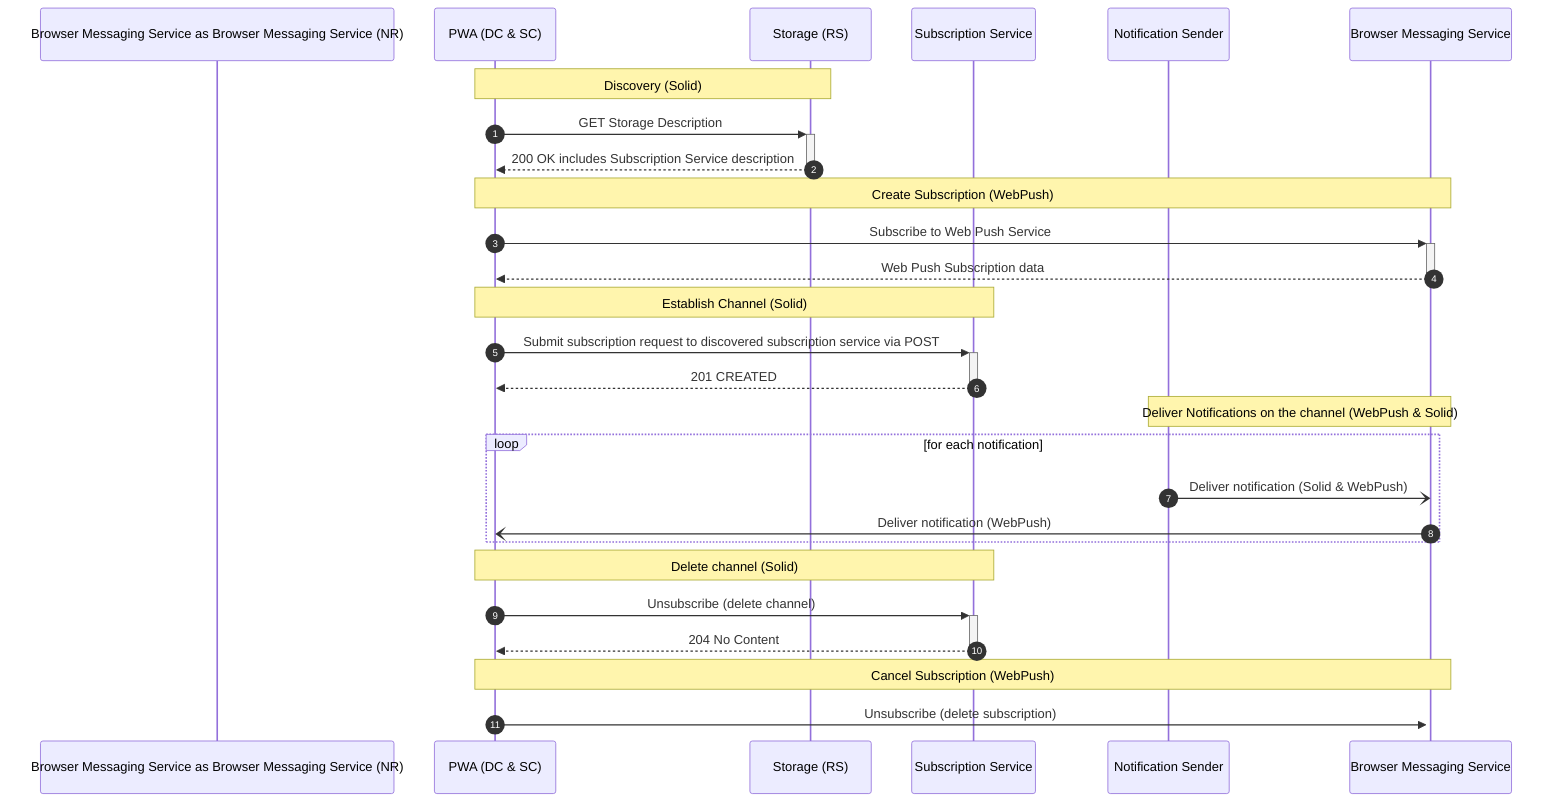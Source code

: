 sequenceDiagram
  autonumber
  participant Browser Messaging Service as Browser Messaging Service (NR)
  participant PWA as PWA (DC & SC)
  participant Storage as Storage (RS)
  participant Subscription Service
  participant Notification Sender

  Note over PWA, Storage: Discovery (Solid)
  PWA ->>+ Storage: GET Storage Description
  Storage -->>- PWA: 200 OK includes Subscription Service description

  Note over PWA, Browser Messaging Service: Create Subscription (WebPush)
  PWA ->>+ Browser Messaging Service: Subscribe to Web Push Service
  Browser Messaging Service -->>- PWA: Web Push Subscription data 

  Note over PWA, Subscription Service: Establish Channel (Solid)
  PWA ->>+ Subscription Service: Submit subscription request to discovered subscription service via POST
  Subscription Service -->>- PWA: 201 CREATED

  Note over Browser Messaging Service, Notification Sender: Deliver Notifications on the channel (WebPush & Solid)
  loop for each notification
    Notification Sender -) Browser Messaging Service: Deliver notification (Solid & WebPush)
    Browser Messaging Service -) PWA: Deliver notification (WebPush)
  end

  Note over PWA, Subscription Service: Delete channel (Solid)
  PWA ->>+ Subscription Service: Unsubscribe (delete channel)
  Subscription Service -->>- PWA: 204 No Content

  Note over PWA, Browser Messaging Service: Cancel Subscription (WebPush)
  PWA ->>+ Browser Messaging Service: Unsubscribe (delete subscription)